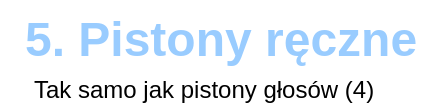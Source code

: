 <mxfile>
    <diagram id="Cx3FvBQ2gOTeGppl6pro" name="Page-1">
        <mxGraphModel dx="573" dy="332" grid="1" gridSize="10" guides="1" tooltips="1" connect="1" arrows="1" fold="1" page="1" pageScale="1" pageWidth="850" pageHeight="1100" math="0" shadow="0">
            <root>
                <mxCell id="0"/>
                <mxCell id="1" parent="0"/>
                <mxCell id="2" value="5. Pistony ręczne" style="text;strokeColor=none;fillColor=none;html=1;fontSize=24;fontStyle=1;verticalAlign=middle;align=center;fontColor=#99CCFF;" vertex="1" parent="1">
                    <mxGeometry width="220" height="40" as="geometry"/>
                </mxCell>
                <mxCell id="3" value="Tak samo jak pistony głosów (4)" style="text;html=1;align=left;verticalAlign=middle;whiteSpace=wrap;rounded=0;" vertex="1" parent="1">
                    <mxGeometry x="15" y="40" width="175" height="10" as="geometry"/>
                </mxCell>
            </root>
        </mxGraphModel>
    </diagram>
</mxfile>